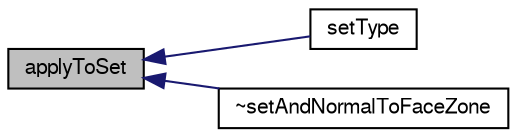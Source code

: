 digraph "applyToSet"
{
  bgcolor="transparent";
  edge [fontname="FreeSans",fontsize="10",labelfontname="FreeSans",labelfontsize="10"];
  node [fontname="FreeSans",fontsize="10",shape=record];
  rankdir="LR";
  Node1289 [label="applyToSet",height=0.2,width=0.4,color="black", fillcolor="grey75", style="filled", fontcolor="black"];
  Node1289 -> Node1290 [dir="back",color="midnightblue",fontsize="10",style="solid",fontname="FreeSans"];
  Node1290 [label="setType",height=0.2,width=0.4,color="black",URL="$a25390.html#a3cf0773a99a47a317d169af85e81950b"];
  Node1289 -> Node1291 [dir="back",color="midnightblue",fontsize="10",style="solid",fontname="FreeSans"];
  Node1291 [label="~setAndNormalToFaceZone",height=0.2,width=0.4,color="black",URL="$a25390.html#a940d54f009cce457b18a619f21e8dac0",tooltip="Destructor. "];
}
